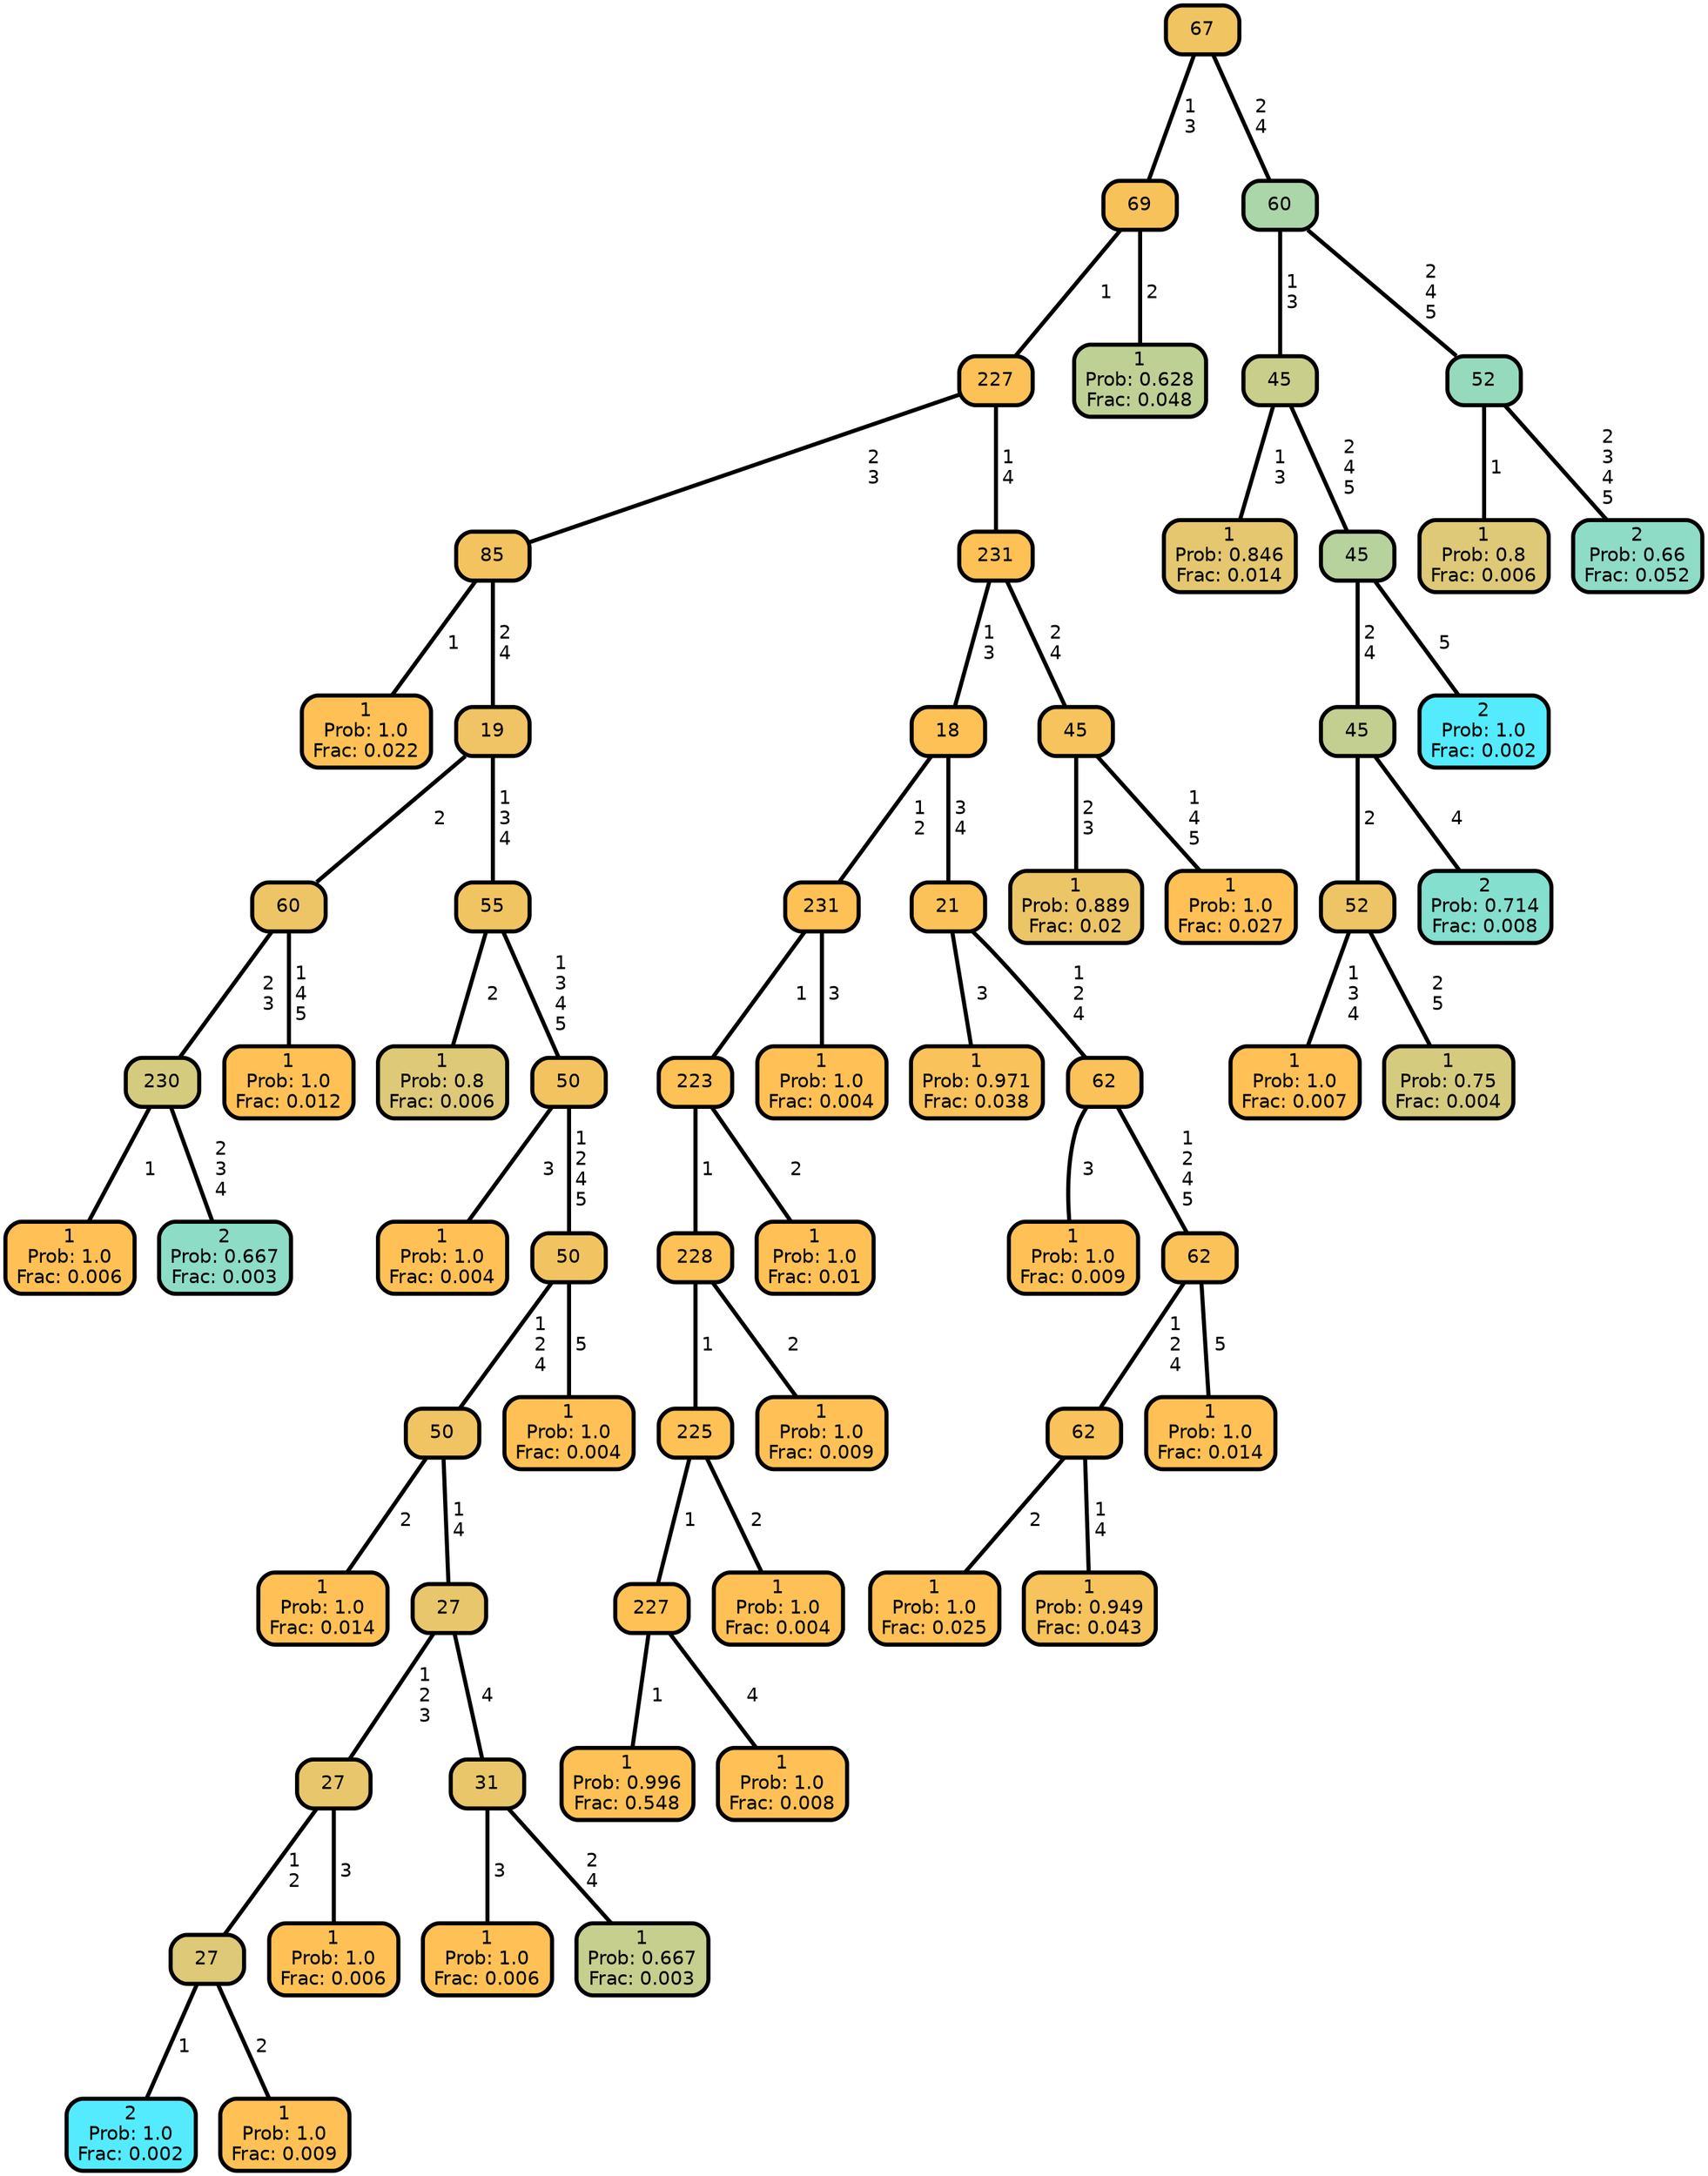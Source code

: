 graph Tree {
node [shape=box, style="filled, rounded",color="black",penwidth="3",fontcolor="black",                 fontname=helvetica] ;
graph [ranksep="0 equally", splines=straight,                 bgcolor=transparent, dpi=200] ;
edge [fontname=helvetica, color=black] ;
0 [label="1
Prob: 1.0
Frac: 0.022", fillcolor="#ffc155"] ;
1 [label="85", fillcolor="#f3c360"] ;
2 [label="1
Prob: 1.0
Frac: 0.006", fillcolor="#ffc155"] ;
3 [label="230", fillcolor="#d4cb7f"] ;
4 [label="2
Prob: 0.667
Frac: 0.003", fillcolor="#8dddc6"] ;
5 [label="60", fillcolor="#edc566"] ;
6 [label="1
Prob: 1.0
Frac: 0.012", fillcolor="#ffc155"] ;
7 [label="19", fillcolor="#f0c464"] ;
8 [label="1
Prob: 0.8
Frac: 0.006", fillcolor="#ddc977"] ;
9 [label="55", fillcolor="#f1c462"] ;
10 [label="1
Prob: 1.0
Frac: 0.004", fillcolor="#ffc155"] ;
11 [label="50", fillcolor="#f3c360"] ;
12 [label="1
Prob: 1.0
Frac: 0.014", fillcolor="#ffc155"] ;
13 [label="50", fillcolor="#f0c463"] ;
14 [label="2
Prob: 1.0
Frac: 0.002", fillcolor="#55ebff"] ;
15 [label="27", fillcolor="#ddc977"] ;
16 [label="1
Prob: 1.0
Frac: 0.009", fillcolor="#ffc155"] ;
17 [label="27", fillcolor="#e8c66b"] ;
18 [label="1
Prob: 1.0
Frac: 0.006", fillcolor="#ffc155"] ;
19 [label="27", fillcolor="#e8c66b"] ;
20 [label="1
Prob: 1.0
Frac: 0.006", fillcolor="#ffc155"] ;
21 [label="31", fillcolor="#e9c66a"] ;
22 [label="1
Prob: 0.667
Frac: 0.003", fillcolor="#c6cf8d"] ;
23 [label="50", fillcolor="#f2c461"] ;
24 [label="1
Prob: 1.0
Frac: 0.004", fillcolor="#ffc155"] ;
25 [label="227", fillcolor="#fcc157"] ;
26 [label="1
Prob: 0.996
Frac: 0.548", fillcolor="#fec155"] ;
27 [label="227", fillcolor="#fec155"] ;
28 [label="1
Prob: 1.0
Frac: 0.008", fillcolor="#ffc155"] ;
29 [label="225", fillcolor="#fec155"] ;
30 [label="1
Prob: 1.0
Frac: 0.004", fillcolor="#ffc155"] ;
31 [label="228", fillcolor="#fec155"] ;
32 [label="1
Prob: 1.0
Frac: 0.009", fillcolor="#ffc155"] ;
33 [label="223", fillcolor="#fec155"] ;
34 [label="1
Prob: 1.0
Frac: 0.01", fillcolor="#ffc155"] ;
35 [label="231", fillcolor="#fec155"] ;
36 [label="1
Prob: 1.0
Frac: 0.004", fillcolor="#ffc155"] ;
37 [label="18", fillcolor="#fdc156"] ;
38 [label="1
Prob: 0.971
Frac: 0.038", fillcolor="#fac25a"] ;
39 [label="21", fillcolor="#fac259"] ;
40 [label="1
Prob: 1.0
Frac: 0.009", fillcolor="#ffc155"] ;
41 [label="62", fillcolor="#fac259"] ;
42 [label="1
Prob: 1.0
Frac: 0.025", fillcolor="#ffc155"] ;
43 [label="62", fillcolor="#f9c25a"] ;
44 [label="1
Prob: 0.949
Frac: 0.043", fillcolor="#f6c35d"] ;
45 [label="62", fillcolor="#fac259"] ;
46 [label="1
Prob: 1.0
Frac: 0.014", fillcolor="#ffc155"] ;
47 [label="231", fillcolor="#fdc156"] ;
48 [label="1
Prob: 0.889
Frac: 0.02", fillcolor="#ecc567"] ;
49 [label="45", fillcolor="#f6c35d"] ;
50 [label="1
Prob: 1.0
Frac: 0.027", fillcolor="#ffc155"] ;
51 [label="69", fillcolor="#f8c25b"] ;
52 [label="1
Prob: 0.628
Frac: 0.048", fillcolor="#bfd094"] ;
53 [label="67", fillcolor="#f1c462"] ;
54 [label="1
Prob: 0.846
Frac: 0.014", fillcolor="#e4c76f"] ;
55 [label="45", fillcolor="#c9ce8a"] ;
56 [label="1
Prob: 1.0
Frac: 0.007", fillcolor="#ffc155"] ;
57 [label="52", fillcolor="#eec566"] ;
58 [label="1
Prob: 0.75
Frac: 0.004", fillcolor="#d4cb7f"] ;
59 [label="45", fillcolor="#c3cf91"] ;
60 [label="2
Prob: 0.714
Frac: 0.008", fillcolor="#85dfce"] ;
61 [label="45", fillcolor="#b7d29c"] ;
62 [label="2
Prob: 1.0
Frac: 0.002", fillcolor="#55ebff"] ;
63 [label="60", fillcolor="#aad6aa"] ;
64 [label="1
Prob: 0.8
Frac: 0.006", fillcolor="#ddc977"] ;
65 [label="52", fillcolor="#96dabd"] ;
66 [label="2
Prob: 0.66
Frac: 0.052", fillcolor="#8edcc5"] ;
1 -- 0 [label=" 1",penwidth=3] ;
1 -- 7 [label=" 2\n 4",penwidth=3] ;
3 -- 2 [label=" 1",penwidth=3] ;
3 -- 4 [label=" 2\n 3\n 4",penwidth=3] ;
5 -- 3 [label=" 2\n 3",penwidth=3] ;
5 -- 6 [label=" 1\n 4\n 5",penwidth=3] ;
7 -- 5 [label=" 2",penwidth=3] ;
7 -- 9 [label=" 1\n 3\n 4",penwidth=3] ;
9 -- 8 [label=" 2",penwidth=3] ;
9 -- 11 [label=" 1\n 3\n 4\n 5",penwidth=3] ;
11 -- 10 [label=" 3",penwidth=3] ;
11 -- 23 [label=" 1\n 2\n 4\n 5",penwidth=3] ;
13 -- 12 [label=" 2",penwidth=3] ;
13 -- 19 [label=" 1\n 4",penwidth=3] ;
15 -- 14 [label=" 1",penwidth=3] ;
15 -- 16 [label=" 2",penwidth=3] ;
17 -- 15 [label=" 1\n 2",penwidth=3] ;
17 -- 18 [label=" 3",penwidth=3] ;
19 -- 17 [label=" 1\n 2\n 3",penwidth=3] ;
19 -- 21 [label=" 4",penwidth=3] ;
21 -- 20 [label=" 3",penwidth=3] ;
21 -- 22 [label=" 2\n 4",penwidth=3] ;
23 -- 13 [label=" 1\n 2\n 4",penwidth=3] ;
23 -- 24 [label=" 5",penwidth=3] ;
25 -- 1 [label=" 2\n 3",penwidth=3] ;
25 -- 47 [label=" 1\n 4",penwidth=3] ;
27 -- 26 [label=" 1",penwidth=3] ;
27 -- 28 [label=" 4",penwidth=3] ;
29 -- 27 [label=" 1",penwidth=3] ;
29 -- 30 [label=" 2",penwidth=3] ;
31 -- 29 [label=" 1",penwidth=3] ;
31 -- 32 [label=" 2",penwidth=3] ;
33 -- 31 [label=" 1",penwidth=3] ;
33 -- 34 [label=" 2",penwidth=3] ;
35 -- 33 [label=" 1",penwidth=3] ;
35 -- 36 [label=" 3",penwidth=3] ;
37 -- 35 [label=" 1\n 2",penwidth=3] ;
37 -- 39 [label=" 3\n 4",penwidth=3] ;
39 -- 38 [label=" 3",penwidth=3] ;
39 -- 41 [label=" 1\n 2\n 4",penwidth=3] ;
41 -- 40 [label=" 3",penwidth=3] ;
41 -- 45 [label=" 1\n 2\n 4\n 5",penwidth=3] ;
43 -- 42 [label=" 2",penwidth=3] ;
43 -- 44 [label=" 1\n 4",penwidth=3] ;
45 -- 43 [label=" 1\n 2\n 4",penwidth=3] ;
45 -- 46 [label=" 5",penwidth=3] ;
47 -- 37 [label=" 1\n 3",penwidth=3] ;
47 -- 49 [label=" 2\n 4",penwidth=3] ;
49 -- 48 [label=" 2\n 3",penwidth=3] ;
49 -- 50 [label=" 1\n 4\n 5",penwidth=3] ;
51 -- 25 [label=" 1",penwidth=3] ;
51 -- 52 [label=" 2",penwidth=3] ;
53 -- 51 [label=" 1\n 3",penwidth=3] ;
53 -- 63 [label=" 2\n 4",penwidth=3] ;
55 -- 54 [label=" 1\n 3",penwidth=3] ;
55 -- 61 [label=" 2\n 4\n 5",penwidth=3] ;
57 -- 56 [label=" 1\n 3\n 4",penwidth=3] ;
57 -- 58 [label=" 2\n 5",penwidth=3] ;
59 -- 57 [label=" 2",penwidth=3] ;
59 -- 60 [label=" 4",penwidth=3] ;
61 -- 59 [label=" 2\n 4",penwidth=3] ;
61 -- 62 [label=" 5",penwidth=3] ;
63 -- 55 [label=" 1\n 3",penwidth=3] ;
63 -- 65 [label=" 2\n 4\n 5",penwidth=3] ;
65 -- 64 [label=" 1",penwidth=3] ;
65 -- 66 [label=" 2\n 3\n 4\n 5",penwidth=3] ;
{rank = same;}}